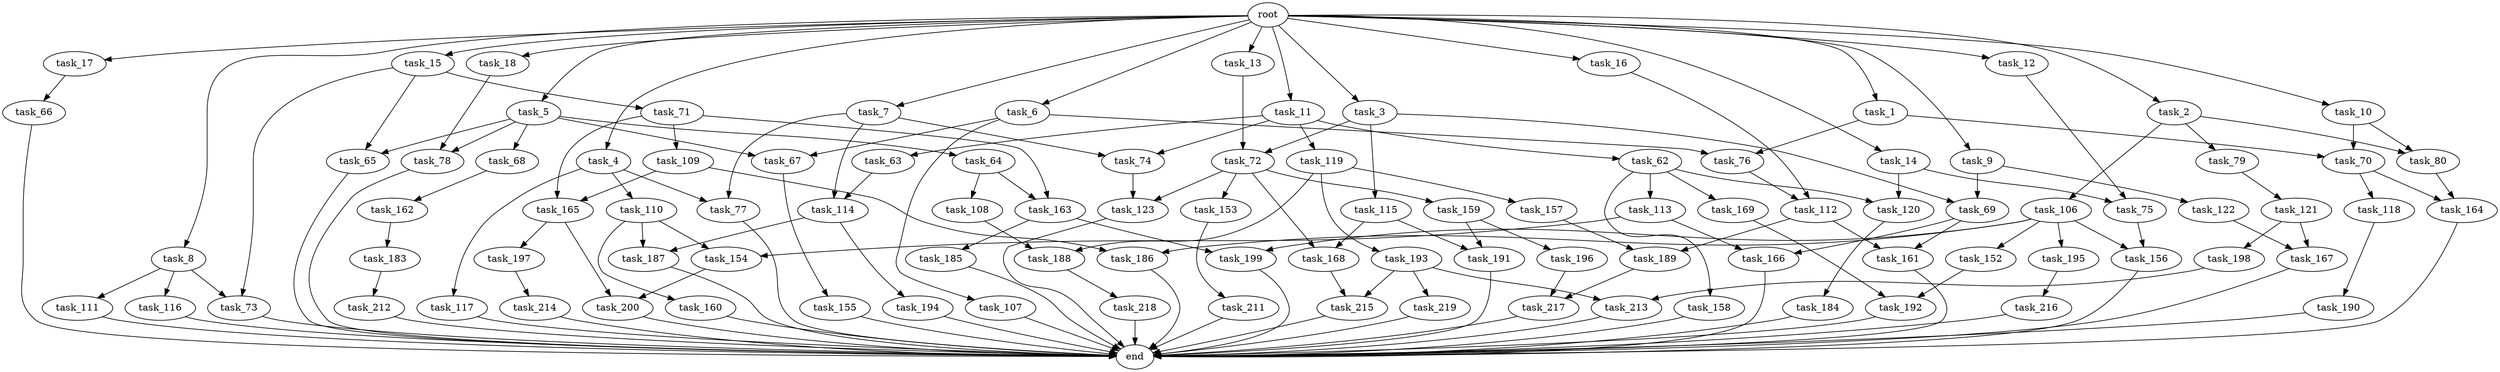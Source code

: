 digraph G {
  root [size="0.000000"];
  task_1 [size="10.240000"];
  task_2 [size="10.240000"];
  task_3 [size="10.240000"];
  task_4 [size="10.240000"];
  task_5 [size="10.240000"];
  task_6 [size="10.240000"];
  task_7 [size="10.240000"];
  task_8 [size="10.240000"];
  task_9 [size="10.240000"];
  task_10 [size="10.240000"];
  task_11 [size="10.240000"];
  task_12 [size="10.240000"];
  task_13 [size="10.240000"];
  task_14 [size="10.240000"];
  task_15 [size="10.240000"];
  task_16 [size="10.240000"];
  task_17 [size="10.240000"];
  task_18 [size="10.240000"];
  task_62 [size="5497558138.880000"];
  task_63 [size="5497558138.880000"];
  task_64 [size="2147483648.000000"];
  task_65 [size="9105330667.520000"];
  task_66 [size="2147483648.000000"];
  task_67 [size="3521873182.720000"];
  task_68 [size="2147483648.000000"];
  task_69 [size="9105330667.520000"];
  task_70 [size="7730941132.800000"];
  task_71 [size="6957847019.520000"];
  task_72 [size="8332236554.240000"];
  task_73 [size="15547781611.520000"];
  task_74 [size="12455405158.400000"];
  task_75 [size="11166914969.600000"];
  task_76 [size="2147483648.000000"];
  task_77 [size="7301444403.200000"];
  task_78 [size="9105330667.520000"];
  task_79 [size="4209067950.080000"];
  task_80 [size="11166914969.600000"];
  task_106 [size="4209067950.080000"];
  task_107 [size="1374389534.720000"];
  task_108 [size="4209067950.080000"];
  task_109 [size="5497558138.880000"];
  task_110 [size="343597383.680000"];
  task_111 [size="8589934592.000000"];
  task_112 [size="12799002542.080000"];
  task_113 [size="343597383.680000"];
  task_114 [size="9105330667.520000"];
  task_115 [size="6957847019.520000"];
  task_116 [size="8589934592.000000"];
  task_117 [size="343597383.680000"];
  task_118 [size="8589934592.000000"];
  task_119 [size="5497558138.880000"];
  task_120 [size="4552665333.760000"];
  task_121 [size="343597383.680000"];
  task_122 [size="2147483648.000000"];
  task_123 [size="6184752906.240000"];
  task_152 [size="343597383.680000"];
  task_153 [size="3092376453.120000"];
  task_154 [size="2491081031.680000"];
  task_155 [size="773094113.280000"];
  task_156 [size="687194767.360000"];
  task_157 [size="8589934592.000000"];
  task_158 [size="343597383.680000"];
  task_159 [size="3092376453.120000"];
  task_160 [size="343597383.680000"];
  task_161 [size="11166914969.600000"];
  task_162 [size="4209067950.080000"];
  task_163 [size="9706626088.960001"];
  task_164 [size="10737418240.000000"];
  task_165 [size="12455405158.400000"];
  task_166 [size="6356551598.080000"];
  task_167 [size="6871947673.600000"];
  task_168 [size="8589934592.000000"];
  task_169 [size="343597383.680000"];
  task_183 [size="4209067950.080000"];
  task_184 [size="2147483648.000000"];
  task_185 [size="8589934592.000000"];
  task_186 [size="7301444403.200000"];
  task_187 [size="687194767.360000"];
  task_188 [size="15547781611.520000"];
  task_189 [size="8332236554.240000"];
  task_190 [size="773094113.280000"];
  task_191 [size="14087492730.880001"];
  task_192 [size="2491081031.680000"];
  task_193 [size="8589934592.000000"];
  task_194 [size="343597383.680000"];
  task_195 [size="343597383.680000"];
  task_196 [size="8589934592.000000"];
  task_197 [size="4209067950.080000"];
  task_198 [size="5497558138.880000"];
  task_199 [size="8933531975.680000"];
  task_200 [size="6356551598.080000"];
  task_211 [size="5497558138.880000"];
  task_212 [size="343597383.680000"];
  task_213 [size="6270652252.160000"];
  task_214 [size="2147483648.000000"];
  task_215 [size="6270652252.160000"];
  task_216 [size="773094113.280000"];
  task_217 [size="12455405158.400000"];
  task_218 [size="773094113.280000"];
  task_219 [size="773094113.280000"];
  end [size="0.000000"];

  root -> task_1 [size="1.000000"];
  root -> task_2 [size="1.000000"];
  root -> task_3 [size="1.000000"];
  root -> task_4 [size="1.000000"];
  root -> task_5 [size="1.000000"];
  root -> task_6 [size="1.000000"];
  root -> task_7 [size="1.000000"];
  root -> task_8 [size="1.000000"];
  root -> task_9 [size="1.000000"];
  root -> task_10 [size="1.000000"];
  root -> task_11 [size="1.000000"];
  root -> task_12 [size="1.000000"];
  root -> task_13 [size="1.000000"];
  root -> task_14 [size="1.000000"];
  root -> task_15 [size="1.000000"];
  root -> task_16 [size="1.000000"];
  root -> task_17 [size="1.000000"];
  root -> task_18 [size="1.000000"];
  task_1 -> task_70 [size="75497472.000000"];
  task_1 -> task_76 [size="75497472.000000"];
  task_2 -> task_79 [size="411041792.000000"];
  task_2 -> task_80 [size="411041792.000000"];
  task_2 -> task_106 [size="411041792.000000"];
  task_3 -> task_69 [size="679477248.000000"];
  task_3 -> task_72 [size="679477248.000000"];
  task_3 -> task_115 [size="679477248.000000"];
  task_4 -> task_77 [size="33554432.000000"];
  task_4 -> task_110 [size="33554432.000000"];
  task_4 -> task_117 [size="33554432.000000"];
  task_5 -> task_64 [size="209715200.000000"];
  task_5 -> task_65 [size="209715200.000000"];
  task_5 -> task_67 [size="209715200.000000"];
  task_5 -> task_68 [size="209715200.000000"];
  task_5 -> task_78 [size="209715200.000000"];
  task_6 -> task_67 [size="134217728.000000"];
  task_6 -> task_76 [size="134217728.000000"];
  task_6 -> task_107 [size="134217728.000000"];
  task_7 -> task_74 [size="679477248.000000"];
  task_7 -> task_77 [size="679477248.000000"];
  task_7 -> task_114 [size="679477248.000000"];
  task_8 -> task_73 [size="838860800.000000"];
  task_8 -> task_111 [size="838860800.000000"];
  task_8 -> task_116 [size="838860800.000000"];
  task_9 -> task_69 [size="209715200.000000"];
  task_9 -> task_122 [size="209715200.000000"];
  task_10 -> task_70 [size="679477248.000000"];
  task_10 -> task_80 [size="679477248.000000"];
  task_11 -> task_62 [size="536870912.000000"];
  task_11 -> task_63 [size="536870912.000000"];
  task_11 -> task_74 [size="536870912.000000"];
  task_11 -> task_119 [size="536870912.000000"];
  task_12 -> task_75 [size="679477248.000000"];
  task_13 -> task_72 [size="134217728.000000"];
  task_14 -> task_75 [size="411041792.000000"];
  task_14 -> task_120 [size="411041792.000000"];
  task_15 -> task_65 [size="679477248.000000"];
  task_15 -> task_71 [size="679477248.000000"];
  task_15 -> task_73 [size="679477248.000000"];
  task_16 -> task_112 [size="411041792.000000"];
  task_17 -> task_66 [size="209715200.000000"];
  task_18 -> task_78 [size="679477248.000000"];
  task_62 -> task_113 [size="33554432.000000"];
  task_62 -> task_120 [size="33554432.000000"];
  task_62 -> task_158 [size="33554432.000000"];
  task_62 -> task_169 [size="33554432.000000"];
  task_63 -> task_114 [size="209715200.000000"];
  task_64 -> task_108 [size="411041792.000000"];
  task_64 -> task_163 [size="411041792.000000"];
  task_65 -> end [size="1.000000"];
  task_66 -> end [size="1.000000"];
  task_67 -> task_155 [size="75497472.000000"];
  task_68 -> task_162 [size="411041792.000000"];
  task_69 -> task_161 [size="411041792.000000"];
  task_69 -> task_166 [size="411041792.000000"];
  task_70 -> task_118 [size="838860800.000000"];
  task_70 -> task_164 [size="838860800.000000"];
  task_71 -> task_109 [size="536870912.000000"];
  task_71 -> task_163 [size="536870912.000000"];
  task_71 -> task_165 [size="536870912.000000"];
  task_72 -> task_123 [size="301989888.000000"];
  task_72 -> task_153 [size="301989888.000000"];
  task_72 -> task_159 [size="301989888.000000"];
  task_72 -> task_168 [size="301989888.000000"];
  task_73 -> end [size="1.000000"];
  task_74 -> task_123 [size="301989888.000000"];
  task_75 -> task_156 [size="33554432.000000"];
  task_76 -> task_112 [size="838860800.000000"];
  task_77 -> end [size="1.000000"];
  task_78 -> end [size="1.000000"];
  task_79 -> task_121 [size="33554432.000000"];
  task_80 -> task_164 [size="209715200.000000"];
  task_106 -> task_152 [size="33554432.000000"];
  task_106 -> task_156 [size="33554432.000000"];
  task_106 -> task_186 [size="33554432.000000"];
  task_106 -> task_195 [size="33554432.000000"];
  task_106 -> task_199 [size="33554432.000000"];
  task_107 -> end [size="1.000000"];
  task_108 -> task_188 [size="679477248.000000"];
  task_109 -> task_165 [size="679477248.000000"];
  task_109 -> task_186 [size="679477248.000000"];
  task_110 -> task_154 [size="33554432.000000"];
  task_110 -> task_160 [size="33554432.000000"];
  task_110 -> task_187 [size="33554432.000000"];
  task_111 -> end [size="1.000000"];
  task_112 -> task_161 [size="679477248.000000"];
  task_112 -> task_189 [size="679477248.000000"];
  task_113 -> task_154 [size="209715200.000000"];
  task_113 -> task_166 [size="209715200.000000"];
  task_114 -> task_187 [size="33554432.000000"];
  task_114 -> task_194 [size="33554432.000000"];
  task_115 -> task_168 [size="536870912.000000"];
  task_115 -> task_191 [size="536870912.000000"];
  task_116 -> end [size="1.000000"];
  task_117 -> end [size="1.000000"];
  task_118 -> task_190 [size="75497472.000000"];
  task_119 -> task_157 [size="838860800.000000"];
  task_119 -> task_188 [size="838860800.000000"];
  task_119 -> task_193 [size="838860800.000000"];
  task_120 -> task_184 [size="209715200.000000"];
  task_121 -> task_167 [size="536870912.000000"];
  task_121 -> task_198 [size="536870912.000000"];
  task_122 -> task_167 [size="134217728.000000"];
  task_123 -> end [size="1.000000"];
  task_152 -> task_192 [size="33554432.000000"];
  task_153 -> task_211 [size="536870912.000000"];
  task_154 -> task_200 [size="209715200.000000"];
  task_155 -> end [size="1.000000"];
  task_156 -> end [size="1.000000"];
  task_157 -> task_189 [size="134217728.000000"];
  task_158 -> end [size="1.000000"];
  task_159 -> task_191 [size="838860800.000000"];
  task_159 -> task_196 [size="838860800.000000"];
  task_160 -> end [size="1.000000"];
  task_161 -> end [size="1.000000"];
  task_162 -> task_183 [size="411041792.000000"];
  task_163 -> task_185 [size="838860800.000000"];
  task_163 -> task_199 [size="838860800.000000"];
  task_164 -> end [size="1.000000"];
  task_165 -> task_197 [size="411041792.000000"];
  task_165 -> task_200 [size="411041792.000000"];
  task_166 -> end [size="1.000000"];
  task_167 -> end [size="1.000000"];
  task_168 -> task_215 [size="536870912.000000"];
  task_169 -> task_192 [size="209715200.000000"];
  task_183 -> task_212 [size="33554432.000000"];
  task_184 -> end [size="1.000000"];
  task_185 -> end [size="1.000000"];
  task_186 -> end [size="1.000000"];
  task_187 -> end [size="1.000000"];
  task_188 -> task_218 [size="75497472.000000"];
  task_189 -> task_217 [size="679477248.000000"];
  task_190 -> end [size="1.000000"];
  task_191 -> end [size="1.000000"];
  task_192 -> end [size="1.000000"];
  task_193 -> task_213 [size="75497472.000000"];
  task_193 -> task_215 [size="75497472.000000"];
  task_193 -> task_219 [size="75497472.000000"];
  task_194 -> end [size="1.000000"];
  task_195 -> task_216 [size="75497472.000000"];
  task_196 -> task_217 [size="536870912.000000"];
  task_197 -> task_214 [size="209715200.000000"];
  task_198 -> task_213 [size="536870912.000000"];
  task_199 -> end [size="1.000000"];
  task_200 -> end [size="1.000000"];
  task_211 -> end [size="1.000000"];
  task_212 -> end [size="1.000000"];
  task_213 -> end [size="1.000000"];
  task_214 -> end [size="1.000000"];
  task_215 -> end [size="1.000000"];
  task_216 -> end [size="1.000000"];
  task_217 -> end [size="1.000000"];
  task_218 -> end [size="1.000000"];
  task_219 -> end [size="1.000000"];
}
